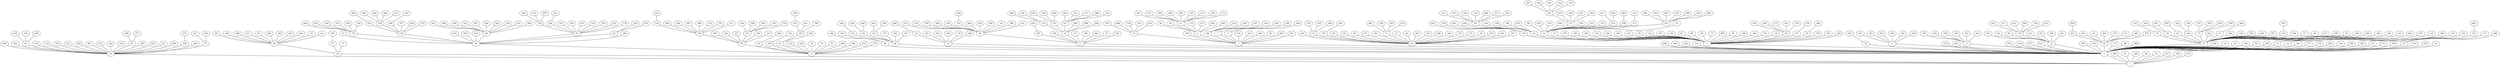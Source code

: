 graph{
168 -- 96;
403 -- 134;
448 -- 110;
213 -- 28;
478 -- 134;
434 -- 155;
161 -- 86;
120 -- 70;
84 -- 24;
324 -- 24;
207 -- 15;
418 -- 38;
203 -- 147;
424 -- 242;
234 -- 155;
461 -- 38;
371 -- 147;
460 -- 15;
194 -- 24;
443 -- 117;
315 -- 86;
157 -- 147;
302 -- 86;
242 -- 86;
314 -- 28;
405 -- 65;
408 -- 242;
309 -- 117;
288 -- 147;
229 -- 15;
198 -- 24;
374 -- 110;
117 -- 86;
496 -- 32;
231 -- 147;
407 -- 134;
440 -- 155;
337 -- 86;
250 -- 49;
492 -- 134;
450 -- 28;
470 -- 24;
67 -- 46;
181 -- 14;
399 -- 17;
32 -- 14;
201 -- 14;
100 -- 66;
78 -- 46;
118 -- 46;
394 -- 2;
428 -- 87;
245 -- 20;
244 -- 14;
170 -- 14;
447 -- 66;
115 -- 20;
58 -- 20;
416 -- 46;
300 -- 46;
248 -- 14;
344 -- 66;
227 -- 66;
56 -- 20;
468 -- 0;
178 -- 104;
152 -- 20;
112 -- 66;
85 -- 20;
414 -- 46;
308 -- 0;
367 -- 90;
362 -- 0;
380 -- 192;
36 -- 4;
455 -- 158;
130 -- 88;
421 -- 158;
40 -- 22;
435 -- 22;
333 -- 22;
141 -- 0;
62 -- 4;
27 -- 4;
393 -- 90;
3 -- 0;
30 -- 0;
291 -- 126;
432 -- 128;
228 -- 88;
173 -- 4;
0 -- 1;
177 -- 20;
137 -- 4;
261 -- 88;
433 -- 90;
307 -- 306;
232 -- 15;
6 -- 0;
274 -- 0;
444 -- 22;
454 -- 0;
9 -- 0;
144 -- 88;
382 -- 4;
138 -- 66;
342 -- 90;
316 -- 90;
391 -- 20;
390 -- 158;
25 -- 22;
463 -- 4;
210 -- 66;
431 -- 15;
164 -- 22;
243 -- 99;
71 -- 20;
379 -- 0;
436 -- 0;
263 -- 7;
477 -- 0;
351 -- 22;
427 -- 0;
125 -- 22;
465 -- 19;
197 -- 12;
95 -- 46;
94 -- 12;
200 -- 19;
96 -- 0;
236 -- 112;
51 -- 20;
45 -- 19;
129 -- 19;
487 -- 71;
42 -- 20;
139 -- 19;
80 -- 29;
462 -- 126;
293 -- 20;
221 -- 46;
86 -- 0;
169 -- 29;
331 -- 20;
219 -- 22;
381 -- 12;
438 -- 22;
476 -- 0;
325 -- 19;
21 -- 17;
127 -- 22;
445 -- 58;
222 -- 19;
364 -- 150;
29 -- 26;
493 -- 63;
298 -- 112;
101 -- 22;
296 -- 126;
271 -- 126;
458 -- 19;
365 -- 46;
349 -- 29;
330 -- 71;
481 -- 19;
372 -- 150;
354 -- 0;
123 -- 19;
99 -- 46;
165 -- 112;
205 -- 71;
353 -- 115;
193 -- 112;
368 -- 20;
211 -- 29;
423 -- 18;
206 -- 5;
452 -- 18;
175 -- 0;
143 -- 12;
312 -- 12;
224 -- 19;
457 -- 150;
287 -- 12;
336 -- 19;
158 -- 63;
166 -- 12;
83 -- 19;
93 -- 29;
459 -- 455;
208 -- 5;
310 -- 115;
55 -- 22;
294 -- 115;
98 -- 0;
387 -- 19;
489 -- 0;
305 -- 47;
471 -- 356;
8 -- 0;
279 -- 71;
328 -- 0;
70 -- 8;
494 -- 21;
289 -- 28;
151 -- 84;
202 -- 149;
441 -- 19;
483 -- 215;
345 -- 143;
311 -- 73;
23 -- 3;
262 -- 8;
147 -- 21;
61 -- 19;
464 -- 31;
235 -- 11;
409 -- 19;
110 -- 21;
275 -- 3;
301 -- 8;
276 -- 102;
44 -- 18;
318 -- 8;
480 -- 21;
281 -- 3;
155 -- 21;
348 -- 3;
285 -- 19;
329 -- 11;
187 -- 84;
146 -- 84;
102 -- 19;
346 -- 161;
264 -- 18;
10 -- 0;
395 -- 73;
122 -- 3;
116 -- 84;
140 -- 3;
317 -- 143;
402 -- 21;
484 -- 84;
326 -- 8;
43 -- 0;
209 -- 8;
411 -- 84;
425 -- 25;
373 -- 18;
437 -- 84;
412 -- 143;
482 -- 143;
142 -- 0;
321 -- 0;
131 -- 18;
340 -- 149;
109 -- 25;
280 -- 18;
237 -- 57;
297 -- 8;
456 -- 73;
57 -- 19;
66 -- 11;
259 -- 0;
397 -- 174;
338 -- 143;
240 -- 3;
121 -- 3;
398 -- 73;
413 -- 143;
160 -- 28;
39 -- 11;
64 -- 12;
475 -- 18;
469 -- 423;
134 -- 3;
283 -- 1;
31 -- 8;
347 -- 95;
106 -- 8;
5 -- 2;
339 -- 9;
401 -- 13;
473 -- 13;
77 -- 8;
79 -- 3;
486 -- 83;
406 -- 99;
258 -- 95;
38 -- 8;
323 -- 3;
124 -- 16;
306 -- 118;
41 -- 1;
266 -- 29;
386 -- 16;
415 -- 95;
334 -- 9;
277 -- 83;
358 -- 9;
327 -- 3;
136 -- 3;
59 -- 8;
356 -- 95;
145 -- 16;
92 -- 3;
89 -- 3;
69 -- 3;
230 -- 9;
119 -- 95;
253 -- 9;
174 -- 8;
72 -- 3;
26 -- 1;
217 -- 8;
363 -- 29;
400 -- 3;
204 -- 1;
97 -- 3;
370 -- 95;
22 -- 3;
11 -- 1;
357 -- 118;
68 -- 1;
355 -- 16;
73 -- 8;
126 -- 118;
196 -- 3;
419 -- 29;
24 -- 3;
218 -- 45;
225 -- 95;
343 -- 9;
199 -- 3;
149 -- 8;
179 -- 95;
420 -- 29;
76 -- 29;
113 -- 29;
255 -- 45;
249 -- 57;
319 -- 3;
426 -- 45;
247 -- 27;
498 -- 100;
153 -- 27;
88 -- 2;
107 -- 28;
148 -- 100;
186 -- 20;
17 -- 0;
269 -- 27;
286 -- 101;
497 -- 100;
366 -- 28;
14 -- 0;
422 -- 28;
446 -- 78;
176 -- 2;
20 -- 0;
361 -- 0;
377 -- 0;
37 -- 17;
404 -- 118;
449 -- 27;
214 -- 0;
191 -- 20;
223 -- 2;
392 -- 27;
453 -- 78;
13 -- 0;
188 -- 28;
183 -- 27;
430 -- 78;
442 -- 101;
388 -- 100;
491 -- 101;
246 -- 0;
12 -- 0;
133 -- 100;
180 -- 17;
216 -- 0;
190 -- 2;
251 -- 100;
335 -- 78;
212 -- 27;
360 -- 17;
4 -- 2;
172 -- 20;
313 -- 100;
495 -- 78;
34 -- 20;
220 -- 78;
479 -- 20;
33 -- 17;
54 -- 28;
396 -- 0;
28 -- 17;
389 -- 28;
163 -- 20;
352 -- 17;
82 -- 2;
192 -- 118;
16 -- 0;
167 -- 20;
132 -- 28;
184 -- 27;
2 -- 0;
49 -- 17;
383 -- 2;
429 -- 107;
18 -- 0;
272 -- 118;
128 -- 100;
472 -- 27;
154 -- 112;
7 -- 2;
47 -- 26;
385 -- 0;
299 -- 99;
150 -- 95;
52 -- 0;
46 -- 11;
341 -- 6;
108 -- 8;
322 -- 99;
485 -- 438;
171 -- 0;
15 -- 2;
265 -- 6;
384 -- 0;
350 -- 96;
267 -- 99;
91 -- 1;
35 -- 0;
467 -- 6;
254 -- 101;
19 -- 1;
50 -- 8;
103 -- 25;
359 -- 6;
65 -- 8;
114 -- 3;
63 -- 11;
74 -- 11;
304 -- 99;
282 -- 99;
295 -- 8;
490 -- 101;
241 -- 6;
290 -- 8;
104 -- 11;
320 -- 101;
278 -- 221;
257 -- 1;
159 -- 60;
75 -- 26;
451 -- 2;
260 -- 60;
90 -- 25;
105 -- 0;
417 -- 219;
111 -- 35;
273 -- 60;
376 -- 375;
48 -- 3;
189 -- 8;
238 -- 8;
215 -- 35;
185 -- 0;
162 -- 60;
195 -- 1;
81 -- 11;
87 -- 11;
466 -- 101;
256 -- 99;
439 -- 219;
239 -- 6;
53 -- 0;
378 -- 3;
474 -- 221;
375 -- 3;
499 -- 11;
252 -- 99;
268 -- 11;
410 -- 11;
303 -- 3;
488 -- 35;
182 -- 30;
233 -- 8;
284 -- 48;
270 -- 11;
156 -- 60;
292 -- 25;
60 -- 3;
332 -- 127;
135 -- 1;
369 -- 99;
226 -- 3;
}
